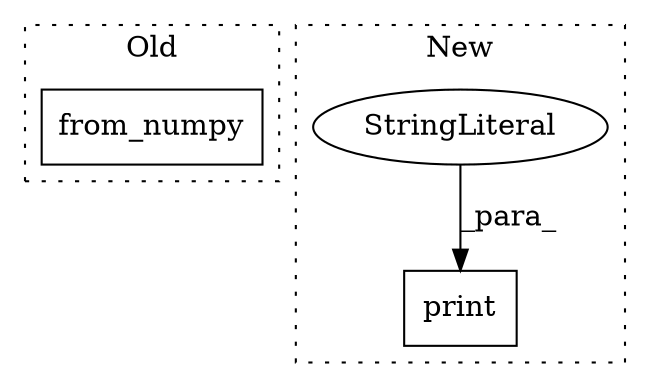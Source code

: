 digraph G {
subgraph cluster0 {
1 [label="from_numpy" a="32" s="1540,1557" l="11,1" shape="box"];
label = "Old";
style="dotted";
}
subgraph cluster1 {
2 [label="print" a="32" s="2109,2136" l="6,1" shape="box"];
3 [label="StringLiteral" a="45" s="2115" l="12" shape="ellipse"];
label = "New";
style="dotted";
}
3 -> 2 [label="_para_"];
}